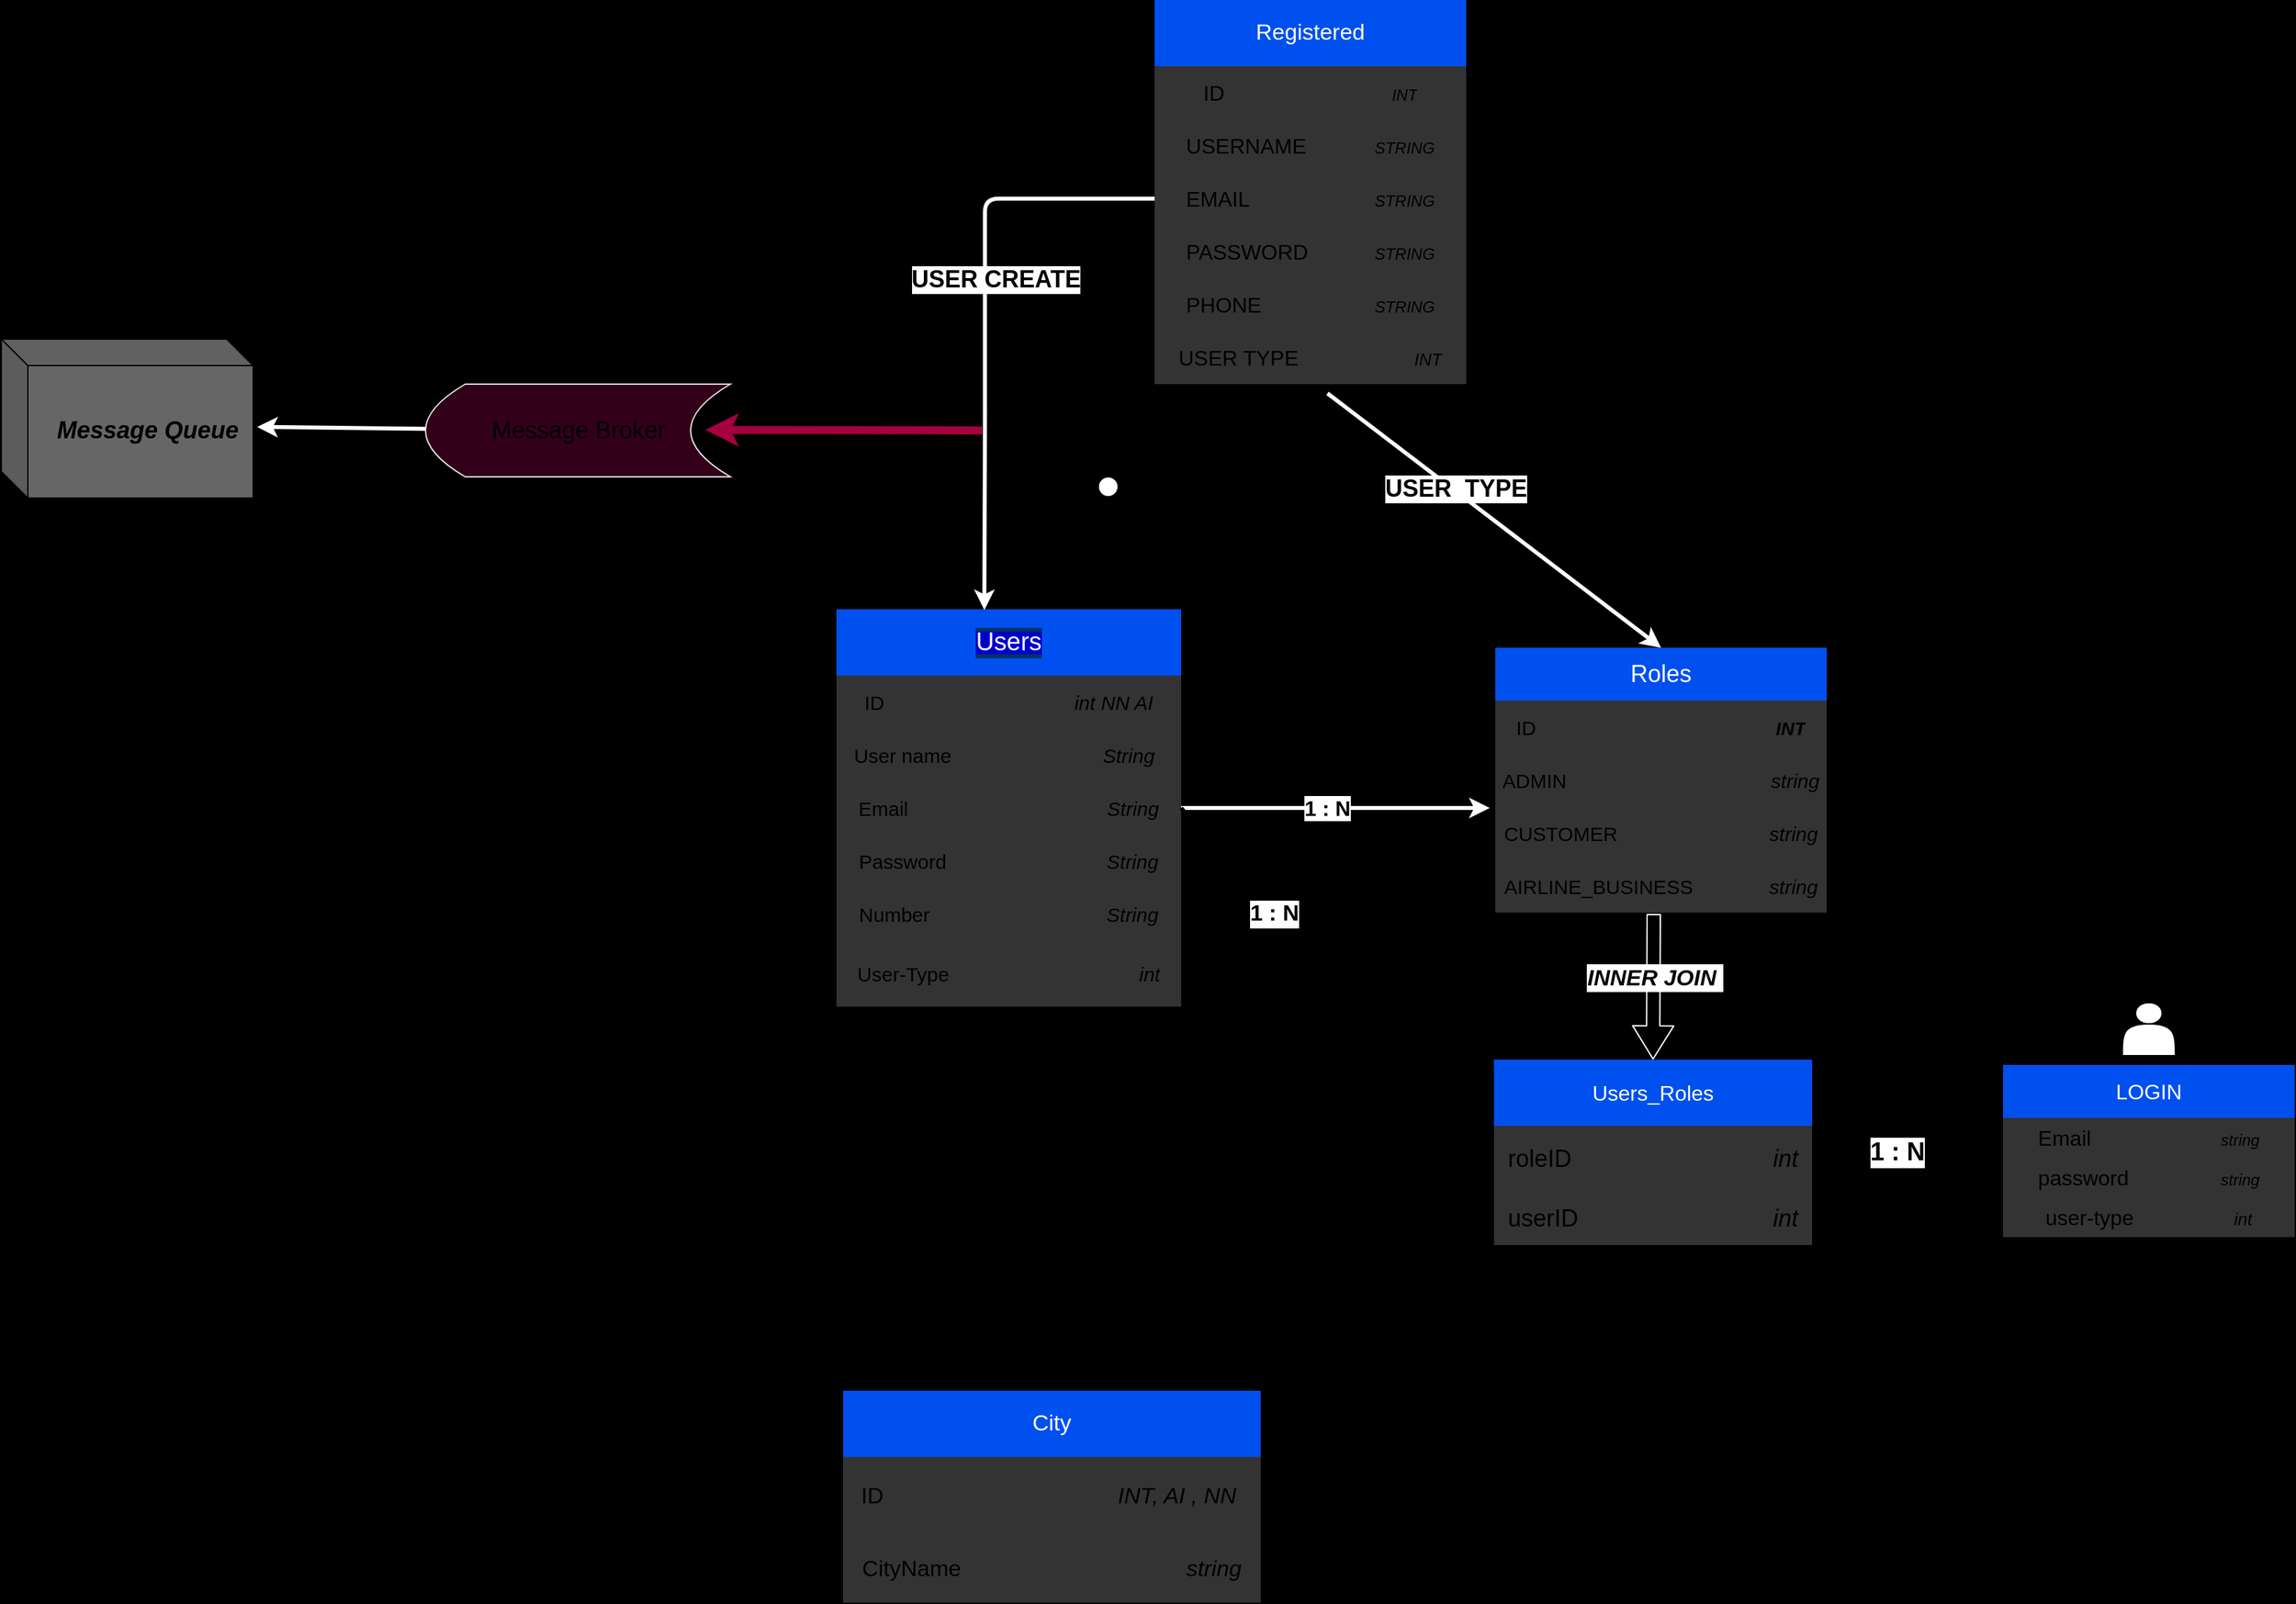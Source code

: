 <mxfile>
    <diagram id="70_ef3hdMhA2QYpEDX0g" name="Page-1">
        <mxGraphModel dx="3993" dy="2156" grid="1" gridSize="10" guides="1" tooltips="1" connect="1" arrows="1" fold="1" page="1" pageScale="1" pageWidth="850" pageHeight="1100" background="#000000" math="0" shadow="0">
            <root>
                <mxCell id="0"/>
                <mxCell id="1" parent="0"/>
                <mxCell id="2" value="&lt;span style=&quot;background-color: rgb(0, 0, 204);&quot;&gt;&lt;font style=&quot;font-size: 19px;&quot;&gt;Users&lt;/font&gt;&lt;/span&gt;" style="swimlane;fontStyle=0;childLayout=stackLayout;horizontal=1;startSize=50;horizontalStack=0;resizeParent=1;resizeParentMax=0;resizeLast=0;collapsible=1;marginBottom=0;whiteSpace=wrap;html=1;noLabel=0;direction=east;portConstraintRotation=0;connectable=1;fixDash=0;backgroundOutline=0;comic=0;swimlaneFillColor=#333333;fontSize=15;align=center;labelBackgroundColor=#003366;fillColor=#0050ef;fontColor=#ffffff;strokeColor=none;" parent="1" vertex="1">
                    <mxGeometry x="-820" y="110" width="260" height="300" as="geometry">
                        <mxRectangle x="-820" y="110" width="90" height="50" as="alternateBounds"/>
                    </mxGeometry>
                </mxCell>
                <mxCell id="3" value="ID&lt;span style=&quot;white-space: pre; font-size: 15px;&quot;&gt;&#9;&lt;/span&gt;&lt;span style=&quot;white-space: pre; font-size: 15px;&quot;&gt;&#9;&lt;span style=&quot;white-space: pre; font-size: 15px;&quot;&gt;&#9;&lt;/span&gt;&lt;span style=&quot;white-space: pre; font-size: 15px;&quot;&gt;&#9;&lt;/span&gt; &lt;/span&gt;&amp;nbsp; &amp;nbsp; &amp;nbsp;&lt;i style=&quot;font-size: 15px;&quot;&gt;&lt;font style=&quot;font-size: 15px;&quot;&gt;int NN AI&lt;/font&gt;&lt;/i&gt;" style="text;strokeColor=none;fillColor=none;align=center;verticalAlign=middle;spacingLeft=4;spacingRight=4;overflow=hidden;points=[[0,0.5],[1,0.5]];portConstraint=eastwest;rotatable=0;whiteSpace=wrap;html=1;noLabel=0;direction=east;portConstraintRotation=0;connectable=1;fixDash=0;backgroundOutline=0;comic=0;swimlaneFillColor=#1A1A1A;fontSize=15;" parent="2" vertex="1">
                    <mxGeometry y="50" width="260" height="40" as="geometry"/>
                </mxCell>
                <mxCell id="4" value="User name&amp;nbsp;&lt;span style=&quot;white-space: pre; font-size: 15px;&quot;&gt;&#9;&lt;/span&gt;&amp;nbsp; &amp;nbsp; &amp;nbsp; &amp;nbsp; &amp;nbsp; &amp;nbsp; &amp;nbsp; &amp;nbsp; &amp;nbsp; &amp;nbsp; &amp;nbsp;&lt;i style=&quot;font-size: 15px;&quot;&gt;String&lt;span style=&quot;white-space: pre; font-size: 15px;&quot;&gt;&#9;&lt;/span&gt;&lt;/i&gt;" style="text;strokeColor=none;fillColor=none;align=center;verticalAlign=middle;spacingLeft=4;spacingRight=4;overflow=hidden;points=[[0,0.5],[1,0.5]];portConstraint=eastwest;rotatable=0;whiteSpace=wrap;html=1;noLabel=0;direction=east;portConstraintRotation=0;connectable=1;fixDash=0;backgroundOutline=0;comic=0;swimlaneFillColor=#1A1A1A;fontSize=15;spacing=5;" parent="2" vertex="1">
                    <mxGeometry y="90" width="260" height="40" as="geometry"/>
                </mxCell>
                <mxCell id="5" value="Email&lt;span style=&quot;white-space: pre; font-size: 15px;&quot;&gt;&#9;&lt;/span&gt;&lt;span style=&quot;white-space: pre; font-size: 15px;&quot;&gt;&#9;&lt;/span&gt;&lt;span style=&quot;white-space: pre; font-size: 15px;&quot;&gt;&#9;&lt;/span&gt;&amp;nbsp; &amp;nbsp; &amp;nbsp; &amp;nbsp; &amp;nbsp; &amp;nbsp; &amp;nbsp;&lt;i style=&quot;font-size: 15px;&quot;&gt;&lt;font style=&quot;font-size: 15px;&quot;&gt;String&lt;/font&gt;&lt;/i&gt;" style="text;strokeColor=none;fillColor=none;align=center;verticalAlign=middle;spacingLeft=4;spacingRight=4;overflow=hidden;points=[[0,0.5],[1,0.5]];portConstraint=eastwest;rotatable=0;whiteSpace=wrap;html=1;noLabel=0;direction=east;portConstraintRotation=0;connectable=1;fixDash=0;backgroundOutline=0;comic=0;swimlaneFillColor=#1A1A1A;fontSize=15;" parent="2" vertex="1">
                    <mxGeometry y="130" width="260" height="40" as="geometry"/>
                </mxCell>
                <mxCell id="9" value="Password&lt;span style=&quot;font-size: 15px;&quot;&gt;&amp;nbsp; &amp;nbsp; &amp;nbsp; &amp;nbsp; &amp;nbsp; &amp;nbsp; &amp;nbsp; &amp;nbsp; &amp;nbsp; &amp;nbsp; &amp;nbsp; &amp;nbsp; &amp;nbsp; &amp;nbsp; &amp;nbsp;&lt;/span&gt;&lt;i style=&quot;font-size: 15px;&quot;&gt;&lt;font style=&quot;font-size: 15px;&quot;&gt;String&lt;/font&gt;&lt;/i&gt;" style="text;strokeColor=none;fillColor=none;align=center;verticalAlign=middle;spacingLeft=4;spacingRight=4;overflow=hidden;points=[[0,0.5],[1,0.5]];portConstraint=eastwest;rotatable=0;whiteSpace=wrap;html=1;noLabel=0;direction=east;portConstraintRotation=0;connectable=1;fixDash=0;backgroundOutline=0;comic=0;swimlaneFillColor=#1A1A1A;fontSize=15;" parent="2" vertex="1">
                    <mxGeometry y="170" width="260" height="40" as="geometry"/>
                </mxCell>
                <mxCell id="8" value="Number&lt;span style=&quot;font-size: 15px;&quot;&gt;&amp;nbsp; &amp;nbsp; &amp;nbsp; &amp;nbsp; &amp;nbsp; &amp;nbsp; &amp;nbsp; &amp;nbsp; &amp;nbsp; &amp;nbsp; &amp;nbsp; &amp;nbsp; &amp;nbsp; &amp;nbsp; &amp;nbsp; &amp;nbsp;&amp;nbsp;&lt;/span&gt;&lt;i style=&quot;font-size: 15px;&quot;&gt;&lt;font style=&quot;font-size: 15px;&quot;&gt;String&lt;/font&gt;&lt;/i&gt;" style="text;strokeColor=none;fillColor=none;align=center;verticalAlign=middle;spacingLeft=4;spacingRight=4;overflow=hidden;points=[[0,0.5],[1,0.5]];portConstraint=eastwest;rotatable=0;whiteSpace=wrap;html=1;noLabel=0;direction=east;portConstraintRotation=0;connectable=1;fixDash=0;backgroundOutline=0;comic=0;swimlaneFillColor=#1A1A1A;fontSize=15;" parent="2" vertex="1">
                    <mxGeometry y="210" width="260" height="40" as="geometry"/>
                </mxCell>
                <mxCell id="7" value="User-Type&lt;span style=&quot;white-space: pre; font-size: 15px;&quot;&gt;&#9;&lt;/span&gt;&amp;nbsp; &amp;nbsp; &amp;nbsp; &amp;nbsp; &amp;nbsp; &amp;nbsp; &amp;nbsp; &amp;nbsp; &amp;nbsp; &amp;nbsp; &amp;nbsp; &amp;nbsp; &amp;nbsp; &amp;nbsp;&lt;i&gt;int&lt;/i&gt;" style="text;strokeColor=none;fillColor=none;align=center;verticalAlign=middle;spacingLeft=4;spacingRight=4;overflow=hidden;points=[[0,0.5],[1,0.5]];portConstraint=eastwest;rotatable=0;whiteSpace=wrap;html=1;noLabel=0;direction=east;portConstraintRotation=0;connectable=1;fixDash=0;backgroundOutline=0;comic=0;swimlaneFillColor=#1A1A1A;fontSize=15;" parent="2" vertex="1">
                    <mxGeometry y="250" width="260" height="50" as="geometry"/>
                </mxCell>
                <mxCell id="12" value="&lt;font style=&quot;font-size: 17px;&quot;&gt;City&lt;/font&gt;" style="swimlane;fontStyle=0;childLayout=stackLayout;horizontal=1;startSize=50;horizontalStack=0;resizeParent=1;resizeParentMax=0;resizeLast=0;collapsible=1;marginBottom=0;whiteSpace=wrap;html=1;labelBackgroundColor=none;comic=0;strokeColor=none;fontSize=17;align=center;fillColor=#0050ef;fontColor=#ffffff;swimlaneFillColor=#333333;" parent="1" vertex="1">
                    <mxGeometry x="-815" y="700" width="315" height="160" as="geometry"/>
                </mxCell>
                <mxCell id="13" value="&lt;div style=&quot;font-size: 17px;&quot;&gt;&lt;span style=&quot;background-color: initial; font-size: 17px;&quot;&gt;ID&lt;/span&gt;&lt;span style=&quot;background-color: initial; white-space: pre; font-size: 17px;&quot;&gt;&#9;&lt;/span&gt;&amp;nbsp;&amp;nbsp;&lt;span style=&quot;background-color: initial; white-space: pre; font-size: 17px;&quot;&gt;&#9;&lt;/span&gt;&lt;span style=&quot;background-color: initial; font-size: 17px;&quot;&gt;&amp;nbsp; &amp;nbsp; &amp;nbsp; &amp;nbsp; &amp;nbsp; &amp;nbsp; &amp;nbsp; &amp;nbsp; &amp;nbsp; &amp;nbsp; &amp;nbsp; &amp;nbsp; &amp;nbsp;&lt;/span&gt;&lt;font style=&quot;background-color: initial; font-size: 17px;&quot;&gt;&lt;i style=&quot;font-size: 17px;&quot;&gt;INT, AI , NN&lt;/i&gt;&lt;/font&gt;&lt;font style=&quot;background-color: initial; font-size: 17px;&quot;&gt;&amp;nbsp;&lt;/font&gt;&lt;/div&gt;" style="text;strokeColor=none;fillColor=none;align=center;verticalAlign=middle;spacingLeft=4;spacingRight=4;overflow=hidden;points=[[0,0.5],[1,0.5]];portConstraint=eastwest;rotatable=0;whiteSpace=wrap;html=1;labelBackgroundColor=none;comic=0;fontSize=17;" parent="12" vertex="1">
                    <mxGeometry y="50" width="315" height="60" as="geometry"/>
                </mxCell>
                <mxCell id="14" value="CityName&amp;nbsp; &amp;nbsp; &amp;nbsp; &amp;nbsp; &amp;nbsp; &amp;nbsp; &amp;nbsp; &amp;nbsp; &amp;nbsp; &amp;nbsp; &amp;nbsp; &amp;nbsp; &amp;nbsp; &amp;nbsp; &amp;nbsp; &amp;nbsp; &amp;nbsp; &amp;nbsp;&amp;nbsp;&lt;i style=&quot;font-size: 17px;&quot;&gt;string&lt;/i&gt;" style="text;strokeColor=none;fillColor=none;align=center;verticalAlign=middle;spacingLeft=4;spacingRight=4;overflow=hidden;points=[[0,0.5],[1,0.5]];portConstraint=eastwest;rotatable=0;whiteSpace=wrap;html=1;labelBackgroundColor=none;comic=0;fontSize=17;" parent="12" vertex="1">
                    <mxGeometry y="110" width="315" height="50" as="geometry"/>
                </mxCell>
                <mxCell id="15" value="&lt;font style=&quot;font-size: 18px;&quot;&gt;Roles&lt;/font&gt;" style="swimlane;fontStyle=0;childLayout=stackLayout;horizontal=1;startSize=40;horizontalStack=0;resizeParent=1;resizeParentMax=0;resizeLast=0;collapsible=1;marginBottom=0;whiteSpace=wrap;html=1;fontSize=15;align=center;fillColor=#0050ef;fontColor=#ffffff;strokeColor=none;swimlaneFillColor=#333333;" parent="1" vertex="1">
                    <mxGeometry x="-323" y="139" width="250" height="200" as="geometry"/>
                </mxCell>
                <mxCell id="52" value="ID&lt;span style=&quot;white-space: pre;&quot;&gt;&#9;&lt;/span&gt;&lt;span style=&quot;white-space: pre;&quot;&gt;&#9;&lt;/span&gt;&lt;span style=&quot;white-space: pre;&quot;&gt;&#9;&lt;/span&gt;&lt;span style=&quot;white-space: pre;&quot;&gt;&#9;&lt;/span&gt;&lt;span style=&quot;white-space: pre;&quot;&gt;&#9;&lt;/span&gt;&amp;nbsp; &amp;nbsp; &amp;nbsp; &amp;nbsp;&lt;b&gt;&lt;i style=&quot;font-size: 14px;&quot;&gt;INT&lt;/i&gt;&lt;/b&gt;" style="text;strokeColor=none;fillColor=none;align=center;verticalAlign=middle;spacingLeft=4;spacingRight=4;overflow=hidden;points=[[0,0.5],[1,0.5]];portConstraint=eastwest;rotatable=0;whiteSpace=wrap;html=1;fontSize=15;" parent="15" vertex="1">
                    <mxGeometry y="40" width="250" height="40" as="geometry"/>
                </mxCell>
                <mxCell id="16" value="ADMIN&amp;nbsp; &amp;nbsp; &amp;nbsp; &amp;nbsp; &amp;nbsp; &amp;nbsp; &amp;nbsp; &amp;nbsp; &amp;nbsp; &amp;nbsp; &amp;nbsp; &amp;nbsp; &amp;nbsp; &amp;nbsp; &amp;nbsp; &amp;nbsp; &amp;nbsp; &amp;nbsp; &amp;nbsp;&lt;i&gt;string&lt;/i&gt;" style="text;strokeColor=none;fillColor=none;align=center;verticalAlign=middle;spacingLeft=4;spacingRight=4;overflow=hidden;points=[[0,0.5],[1,0.5]];portConstraint=eastwest;rotatable=0;whiteSpace=wrap;html=1;fontSize=15;" parent="15" vertex="1">
                    <mxGeometry y="80" width="250" height="40" as="geometry"/>
                </mxCell>
                <mxCell id="17" value="CUSTOMER&lt;span style=&quot;white-space: pre;&quot;&gt;&#9;&lt;/span&gt;&lt;span style=&quot;white-space: pre;&quot;&gt;&#9;&lt;/span&gt;&amp;nbsp; &amp;nbsp; &amp;nbsp; &amp;nbsp; &amp;nbsp; &amp;nbsp; &amp;nbsp; &amp;nbsp; &lt;i&gt;string&lt;/i&gt;" style="text;strokeColor=none;fillColor=none;align=center;verticalAlign=middle;spacingLeft=4;spacingRight=4;overflow=hidden;points=[[0,0.5],[1,0.5]];portConstraint=eastwest;rotatable=0;whiteSpace=wrap;html=1;fontSize=15;" parent="15" vertex="1">
                    <mxGeometry y="120" width="250" height="40" as="geometry"/>
                </mxCell>
                <mxCell id="18" value="AIRLINE_BUSINESS &lt;span style=&quot;white-space: pre;&quot;&gt;&#9;&lt;/span&gt;&lt;span style=&quot;white-space: pre;&quot;&gt;&#9;&lt;/span&gt;&lt;i&gt;string&lt;/i&gt;" style="text;strokeColor=none;fillColor=none;align=center;verticalAlign=middle;spacingLeft=4;spacingRight=4;overflow=hidden;points=[[0,0.5],[1,0.5]];portConstraint=eastwest;rotatable=0;whiteSpace=wrap;html=1;fontSize=15;" parent="15" vertex="1">
                    <mxGeometry y="160" width="250" height="40" as="geometry"/>
                </mxCell>
                <mxCell id="19" value="Users_Roles" style="swimlane;fontStyle=0;childLayout=stackLayout;horizontal=1;startSize=50;horizontalStack=0;resizeParent=1;resizeParentMax=0;resizeLast=0;collapsible=1;marginBottom=0;whiteSpace=wrap;html=1;fontSize=16;fillColor=#0050ef;fontColor=#ffffff;strokeColor=none;align=center;swimlaneFillColor=#333333;" parent="1" vertex="1">
                    <mxGeometry x="-324" y="450" width="240" height="140" as="geometry"/>
                </mxCell>
                <mxCell id="20" value="roleID&lt;span style=&quot;white-space: pre;&quot;&gt;&#9;&lt;/span&gt;&lt;span style=&quot;white-space: pre;&quot;&gt;&#9;&lt;/span&gt;&lt;span style=&quot;white-space: pre;&quot;&gt;&#9;&lt;/span&gt;&lt;span style=&quot;white-space: pre;&quot;&gt;&#9;&lt;/span&gt;&lt;i&gt;int&lt;/i&gt;" style="text;strokeColor=none;fillColor=none;align=center;verticalAlign=middle;spacingLeft=4;spacingRight=4;overflow=hidden;points=[[0,0.5],[1,0.5]];portConstraint=eastwest;rotatable=0;whiteSpace=wrap;html=1;fontSize=18;" parent="19" vertex="1">
                    <mxGeometry y="50" width="240" height="50" as="geometry"/>
                </mxCell>
                <mxCell id="21" value="userID&lt;span style=&quot;white-space: pre;&quot;&gt;&#9;&lt;/span&gt;&lt;span style=&quot;white-space: pre;&quot;&gt;&#9;&lt;/span&gt;&lt;span style=&quot;white-space: pre;&quot;&gt;&#9;&lt;/span&gt;&lt;span style=&quot;white-space: pre;&quot;&gt;&#9;&lt;/span&gt;&lt;i&gt;int&lt;/i&gt;" style="text;strokeColor=none;fillColor=none;align=center;verticalAlign=middle;spacingLeft=4;spacingRight=4;overflow=hidden;points=[[0,0.5],[1,0.5]];portConstraint=eastwest;rotatable=0;whiteSpace=wrap;html=1;fontSize=18;" parent="19" vertex="1">
                    <mxGeometry y="100" width="240" height="40" as="geometry"/>
                </mxCell>
                <mxCell id="23" style="edgeStyle=none;html=1;exitX=1;exitY=0.5;exitDx=0;exitDy=0;entryX=-0.017;entryY=0.025;entryDx=0;entryDy=0;entryPerimeter=0;fontSize=15;fillColor=#0050ef;strokeColor=#FFFFFF;strokeWidth=3;" parent="1" source="5" target="17" edge="1">
                    <mxGeometry relative="1" as="geometry"/>
                </mxCell>
                <mxCell id="46" value="&lt;b&gt;&lt;font style=&quot;font-size: 16px;&quot;&gt;1 : N&lt;/font&gt;&lt;/b&gt;" style="edgeLabel;html=1;align=center;verticalAlign=middle;resizable=0;points=[];fontSize=15;" parent="23" vertex="1" connectable="0">
                    <mxGeometry x="-0.595" y="-1" relative="1" as="geometry">
                        <mxPoint x="63" y="-1" as="offset"/>
                    </mxGeometry>
                </mxCell>
                <mxCell id="28" style="edgeStyle=none;html=1;entryX=0;entryY=0.5;entryDx=0;entryDy=0;fontSize=18;exitX=1;exitY=0.5;exitDx=0;exitDy=0;strokeWidth=3;" parent="1" source="5" target="20" edge="1">
                    <mxGeometry relative="1" as="geometry"/>
                </mxCell>
                <mxCell id="47" value="&lt;b&gt;&lt;font style=&quot;font-size: 17px;&quot;&gt;1 : N&lt;/font&gt;&lt;/b&gt;" style="edgeLabel;html=1;align=center;verticalAlign=middle;resizable=0;points=[];fontSize=16;" parent="28" vertex="1" connectable="0">
                    <mxGeometry x="-0.396" y="-1" relative="1" as="geometry">
                        <mxPoint x="-1" y="-1" as="offset"/>
                    </mxGeometry>
                </mxCell>
                <mxCell id="30" value="" style="edgeStyle=none;orthogonalLoop=1;jettySize=auto;html=1;shape=flexArrow;rounded=1;startSize=8;endSize=8;entryX=0.5;entryY=0;entryDx=0;entryDy=0;exitX=0.478;exitY=1.025;exitDx=0;exitDy=0;exitPerimeter=0;strokeColor=#FFFFFF;" parent="1" source="18" target="19" edge="1">
                    <mxGeometry width="100" relative="1" as="geometry">
                        <mxPoint x="-250" y="330" as="sourcePoint"/>
                        <mxPoint x="-150" y="330" as="targetPoint"/>
                        <Array as="points"/>
                    </mxGeometry>
                </mxCell>
                <mxCell id="50" value="&lt;b&gt;&lt;i&gt;&lt;font style=&quot;font-size: 17px;&quot;&gt;INNER JOIN&amp;nbsp;&lt;/font&gt;&lt;/i&gt;&lt;/b&gt;" style="edgeLabel;html=1;align=center;verticalAlign=middle;resizable=0;points=[];fontSize=18;" parent="30" vertex="1" connectable="0">
                    <mxGeometry x="-0.313" y="2" relative="1" as="geometry">
                        <mxPoint x="-2" y="10" as="offset"/>
                    </mxGeometry>
                </mxCell>
                <mxCell id="31" value="LOGIN" style="swimlane;fontStyle=0;childLayout=stackLayout;horizontal=1;startSize=40;horizontalStack=0;resizeParent=1;resizeParentMax=0;resizeLast=0;collapsible=1;marginBottom=0;whiteSpace=wrap;html=1;fontSize=16;fillColor=#0050ef;fontColor=#ffffff;strokeColor=none;swimlaneFillColor=#333333;align=center;" parent="1" vertex="1">
                    <mxGeometry x="60" y="454" width="220" height="130" as="geometry"/>
                </mxCell>
                <mxCell id="32" value="Email&lt;span style=&quot;white-space: pre;&quot;&gt;&#9;&lt;/span&gt;&lt;span style=&quot;white-space: pre;&quot;&gt;&#9;&lt;/span&gt;&amp;nbsp; &amp;nbsp; &amp;nbsp; &amp;nbsp;&lt;font style=&quot;font-size: 12px;&quot;&gt;&lt;i&gt;string&lt;/i&gt;&lt;/font&gt;" style="text;strokeColor=none;fillColor=none;align=center;verticalAlign=middle;spacingLeft=4;spacingRight=4;overflow=hidden;points=[[0,0.5],[1,0.5]];portConstraint=eastwest;rotatable=0;whiteSpace=wrap;html=1;fontSize=16;" parent="31" vertex="1">
                    <mxGeometry y="40" width="220" height="30" as="geometry"/>
                </mxCell>
                <mxCell id="33" value="password&lt;span style=&quot;white-space: pre;&quot;&gt;&#9;&lt;/span&gt;&lt;span style=&quot;white-space: pre;&quot;&gt;&#9;&lt;/span&gt;&amp;nbsp; &amp;nbsp; &amp;nbsp; &amp;nbsp;&lt;i&gt;&lt;font style=&quot;font-size: 12px;&quot;&gt;string&lt;/font&gt;&lt;/i&gt;" style="text;strokeColor=none;fillColor=none;align=center;verticalAlign=middle;spacingLeft=4;spacingRight=4;overflow=hidden;points=[[0,0.5],[1,0.5]];portConstraint=eastwest;rotatable=0;whiteSpace=wrap;html=1;fontSize=16;" parent="31" vertex="1">
                    <mxGeometry y="70" width="220" height="30" as="geometry"/>
                </mxCell>
                <mxCell id="34" value="user-type&lt;span style=&quot;white-space: pre;&quot;&gt;&#9;&lt;/span&gt;&lt;span style=&quot;white-space: pre;&quot;&gt;&#9;&lt;/span&gt;&lt;span style=&quot;white-space: pre;&quot;&gt;&#9;&lt;/span&gt;&lt;i&gt;&lt;font style=&quot;font-size: 13px;&quot;&gt;int&lt;/font&gt;&lt;/i&gt;" style="text;strokeColor=none;fillColor=none;align=center;verticalAlign=middle;spacingLeft=4;spacingRight=4;overflow=hidden;points=[[0,0.5],[1,0.5]];portConstraint=eastwest;rotatable=0;whiteSpace=wrap;html=1;fontSize=16;" parent="31" vertex="1">
                    <mxGeometry y="100" width="220" height="30" as="geometry"/>
                </mxCell>
                <mxCell id="35" style="edgeStyle=none;html=1;entryX=-0.009;entryY=0.886;entryDx=0;entryDy=0;entryPerimeter=0;fontSize=12;strokeWidth=3;" parent="1" target="32" edge="1">
                    <mxGeometry relative="1" as="geometry">
                        <mxPoint x="-80" y="521" as="sourcePoint"/>
                    </mxGeometry>
                </mxCell>
                <mxCell id="51" value="&lt;b&gt;&lt;font style=&quot;font-size: 19px;&quot;&gt;1 : N&lt;/font&gt;&lt;/b&gt;" style="edgeLabel;html=1;align=center;verticalAlign=middle;resizable=0;points=[];fontSize=18;" parent="35" vertex="1" connectable="0">
                    <mxGeometry x="-0.33" relative="1" as="geometry">
                        <mxPoint x="14" y="-1" as="offset"/>
                    </mxGeometry>
                </mxCell>
                <mxCell id="37" value="&lt;font style=&quot;font-size: 17px;&quot;&gt;Registered&lt;/font&gt;" style="swimlane;fontStyle=0;childLayout=stackLayout;horizontal=1;startSize=50;horizontalStack=0;resizeParent=1;resizeParentMax=0;resizeLast=0;collapsible=1;marginBottom=0;whiteSpace=wrap;html=1;fontSize=16;fillColor=#0050ef;fontColor=#ffffff;strokeColor=none;swimlaneFillColor=#333333;align=center;" parent="1" vertex="1">
                    <mxGeometry x="-580" y="-350" width="235" height="290" as="geometry">
                        <mxRectangle x="-815" y="-180" width="120" height="30" as="alternateBounds"/>
                    </mxGeometry>
                </mxCell>
                <mxCell id="38" value="&lt;div style=&quot;&quot;&gt;&lt;span style=&quot;background-color: initial;&quot;&gt;ID&lt;/span&gt;&lt;span style=&quot;background-color: initial; white-space: pre;&quot;&gt;&#9;&lt;/span&gt;&lt;span style=&quot;background-color: initial; white-space: pre;&quot;&gt;&#9;&lt;/span&gt;&lt;span style=&quot;background-color: initial; white-space: pre;&quot;&gt;&#9;&lt;/span&gt;&lt;span style=&quot;background-color: initial; white-space: pre;&quot;&gt;&#9;&lt;/span&gt;&lt;i style=&quot;background-color: initial;&quot;&gt;&lt;font style=&quot;font-size: 12px;&quot;&gt;INT&lt;/font&gt;&lt;/i&gt;&lt;/div&gt;" style="text;strokeColor=none;fillColor=none;align=center;verticalAlign=middle;spacingLeft=4;spacingRight=4;overflow=hidden;points=[[0,0.5],[1,0.5]];portConstraint=eastwest;rotatable=0;whiteSpace=wrap;html=1;fontSize=16;" parent="37" vertex="1">
                    <mxGeometry y="50" width="235" height="40" as="geometry"/>
                </mxCell>
                <mxCell id="39" value="USERNAME&lt;span style=&quot;white-space: pre;&quot;&gt;&#9;&lt;/span&gt;&lt;span style=&quot;white-space: pre;&quot;&gt;&#9;&lt;/span&gt;&lt;i&gt;&lt;font style=&quot;font-size: 12px;&quot;&gt;STRING&lt;/font&gt;&lt;/i&gt;" style="text;strokeColor=none;fillColor=none;align=center;verticalAlign=middle;spacingLeft=4;spacingRight=4;overflow=hidden;points=[[0,0.5],[1,0.5]];portConstraint=eastwest;rotatable=0;whiteSpace=wrap;html=1;fontSize=16;" parent="37" vertex="1">
                    <mxGeometry y="90" width="235" height="40" as="geometry"/>
                </mxCell>
                <mxCell id="40" value="EMAIL&lt;span style=&quot;white-space: pre;&quot;&gt;&#9;&lt;/span&gt;&lt;span style=&quot;white-space: pre;&quot;&gt;&#9;&lt;/span&gt;&lt;span style=&quot;white-space: pre;&quot;&gt;&#9;&lt;/span&gt;&lt;i&gt;&lt;font style=&quot;font-size: 12px;&quot;&gt;STRING&lt;/font&gt;&lt;/i&gt;" style="text;strokeColor=none;fillColor=none;align=center;verticalAlign=middle;spacingLeft=4;spacingRight=4;overflow=hidden;points=[[0,0.5],[1,0.5]];portConstraint=eastwest;rotatable=0;whiteSpace=wrap;html=1;fontSize=16;" parent="37" vertex="1">
                    <mxGeometry y="130" width="235" height="40" as="geometry"/>
                </mxCell>
                <mxCell id="42" value="PASSWORD&lt;span style=&quot;white-space: pre;&quot;&gt;&#9;&lt;/span&gt;&lt;span style=&quot;white-space: pre;&quot;&gt;&#9;&lt;/span&gt;&lt;i&gt;&lt;font style=&quot;font-size: 12px;&quot;&gt;STRING&lt;/font&gt;&lt;/i&gt;" style="text;strokeColor=none;fillColor=none;align=center;verticalAlign=middle;spacingLeft=4;spacingRight=4;overflow=hidden;points=[[0,0.5],[1,0.5]];portConstraint=eastwest;rotatable=0;whiteSpace=wrap;html=1;fontSize=16;" parent="37" vertex="1">
                    <mxGeometry y="170" width="235" height="40" as="geometry"/>
                </mxCell>
                <mxCell id="41" value="PHONE&lt;span style=&quot;white-space: pre;&quot;&gt;&#9;&lt;/span&gt;&lt;span style=&quot;white-space: pre;&quot;&gt;&#9;&lt;/span&gt;&lt;span style=&quot;white-space: pre;&quot;&gt;&#9;&lt;/span&gt;&lt;i&gt;&lt;font style=&quot;font-size: 12px;&quot;&gt;STRING&lt;/font&gt;&lt;/i&gt;" style="text;strokeColor=none;fillColor=none;align=center;verticalAlign=middle;spacingLeft=4;spacingRight=4;overflow=hidden;points=[[0,0.5],[1,0.5]];portConstraint=eastwest;rotatable=0;whiteSpace=wrap;html=1;fontSize=16;" parent="37" vertex="1">
                    <mxGeometry y="210" width="235" height="40" as="geometry"/>
                </mxCell>
                <mxCell id="53" value="USER TYPE&amp;nbsp;&lt;span style=&quot;white-space: pre;&quot;&gt;&#9;&lt;/span&gt;&lt;span style=&quot;white-space: pre;&quot;&gt;&#9;&lt;/span&gt;&lt;span style=&quot;white-space: pre;&quot;&gt;&#9;&lt;/span&gt;&lt;i&gt;&lt;font style=&quot;font-size: 13px;&quot;&gt;INT&lt;/font&gt;&lt;/i&gt;" style="text;strokeColor=none;fillColor=none;align=center;verticalAlign=middle;spacingLeft=4;spacingRight=4;overflow=hidden;points=[[0,0.5],[1,0.5]];portConstraint=eastwest;rotatable=0;whiteSpace=wrap;html=1;fontSize=16;" parent="37" vertex="1">
                    <mxGeometry y="250" width="235" height="40" as="geometry"/>
                </mxCell>
                <mxCell id="43" style="edgeStyle=none;html=1;entryX=0.5;entryY=0;entryDx=0;entryDy=0;fontSize=12;exitX=0.555;exitY=1.175;exitDx=0;exitDy=0;exitPerimeter=0;strokeWidth=3;strokeColor=#FFFFFF;" parent="1" source="53" target="15" edge="1">
                    <mxGeometry relative="1" as="geometry">
                        <mxPoint x="-410" y="80" as="sourcePoint"/>
                    </mxGeometry>
                </mxCell>
                <mxCell id="45" value="&lt;div style=&quot;text-align: justify;&quot;&gt;&lt;b&gt;&lt;font style=&quot;font-size: 18px;&quot;&gt;USER&amp;nbsp; TYPE&lt;/font&gt;&lt;/b&gt;&lt;/div&gt;" style="edgeLabel;html=1;align=center;verticalAlign=middle;resizable=0;points=[];fontSize=15;" parent="43" vertex="1" connectable="0">
                    <mxGeometry x="-0.594" relative="1" as="geometry">
                        <mxPoint x="45" y="33" as="offset"/>
                    </mxGeometry>
                </mxCell>
                <mxCell id="48" style="edgeStyle=none;html=1;exitX=0;exitY=0.5;exitDx=0;exitDy=0;entryX=0.429;entryY=0.002;entryDx=0;entryDy=0;entryPerimeter=0;fontSize=17;strokeWidth=3;strokeColor=#FFFFFF;" parent="1" source="40" target="2" edge="1">
                    <mxGeometry relative="1" as="geometry">
                        <Array as="points">
                            <mxPoint x="-708" y="-200"/>
                            <mxPoint x="-708" y="-30"/>
                        </Array>
                    </mxGeometry>
                </mxCell>
                <mxCell id="49" value="&lt;b&gt;&lt;font style=&quot;font-size: 18px;&quot;&gt;USER CREATE&lt;/font&gt;&lt;/b&gt;" style="edgeLabel;html=1;align=center;verticalAlign=middle;resizable=0;points=[];fontSize=17;" parent="48" vertex="1" connectable="0">
                    <mxGeometry x="0.049" y="1" relative="1" as="geometry">
                        <mxPoint x="7" y="-41" as="offset"/>
                    </mxGeometry>
                </mxCell>
                <mxCell id="55" value="" style="edgeStyle=none;html=1;fontSize=18;entryX=0.462;entryY=0;entryDx=0;entryDy=0;entryPerimeter=0;" parent="1" source="54" target="2" edge="1">
                    <mxGeometry relative="1" as="geometry"/>
                </mxCell>
                <mxCell id="54" value="User" style="shape=umlActor;verticalLabelPosition=bottom;verticalAlign=top;html=1;outlineConnect=0;fontSize=21;labelBorderColor=default;fontStyle=1" parent="1" vertex="1">
                    <mxGeometry x="-630" y="10" width="30" height="60" as="geometry"/>
                </mxCell>
                <mxCell id="57" value="" style="shape=actor;whiteSpace=wrap;html=1;labelBorderColor=default;fontSize=21;fontStyle=1" parent="1" vertex="1">
                    <mxGeometry x="150" y="407" width="40" height="40" as="geometry"/>
                </mxCell>
                <mxCell id="64" style="edgeStyle=none;html=1;entryX=1.019;entryY=0.433;entryDx=0;entryDy=0;entryPerimeter=0;strokeColor=#FFFFFF;strokeWidth=3;fontSize=18;" parent="1" source="58" target="63" edge="1">
                    <mxGeometry relative="1" as="geometry"/>
                </mxCell>
                <mxCell id="58" value="" style="shape=dataStorage;whiteSpace=wrap;html=1;fixedSize=1;labelBorderColor=default;fontSize=21;strokeColor=#E6E6E6;fillColor=#33001A;size=30;fontColor=#ffffff;" parent="1" vertex="1">
                    <mxGeometry x="-1130" y="-60" width="230" height="70" as="geometry"/>
                </mxCell>
                <mxCell id="59" value="" style="endArrow=classic;html=1;fontSize=17;entryX=0.918;entryY=0.494;entryDx=0;entryDy=0;entryPerimeter=0;fillColor=#d80073;strokeColor=#A50040;strokeWidth=6;" parent="1" target="58" edge="1">
                    <mxGeometry width="50" height="50" relative="1" as="geometry">
                        <mxPoint x="-710" y="-25" as="sourcePoint"/>
                        <mxPoint x="-600" y="-90" as="targetPoint"/>
                    </mxGeometry>
                </mxCell>
                <mxCell id="60" value="&lt;font style=&quot;font-size: 20px;&quot;&gt;RABBITMQ&lt;/font&gt;" style="text;html=1;align=center;verticalAlign=middle;resizable=0;points=[];autosize=1;strokeColor=none;fillColor=none;fontSize=17;" parent="1" vertex="1">
                    <mxGeometry x="-1080" y="-100" width="130" height="40" as="geometry"/>
                </mxCell>
                <mxCell id="62" value="" style="shape=cube;whiteSpace=wrap;html=1;boundedLbl=1;backgroundOutline=1;darkOpacity=0.05;darkOpacity2=0.1;labelBorderColor=default;strokeColor=default;fontSize=20;fillColor=#666666;" parent="1" vertex="1">
                    <mxGeometry x="-1450" y="-94" width="190" height="120" as="geometry"/>
                </mxCell>
                <mxCell id="63" value="&lt;b&gt;&lt;i&gt;&lt;font style=&quot;font-size: 18px;&quot;&gt;Message Queue&lt;/font&gt;&lt;/i&gt;&lt;/b&gt;" style="text;html=1;align=center;verticalAlign=middle;resizable=0;points=[];autosize=1;strokeColor=none;fillColor=none;fontSize=17;" parent="1" vertex="1">
                    <mxGeometry x="-1420" y="-45" width="160" height="40" as="geometry"/>
                </mxCell>
                <mxCell id="66" value="Message Broker" style="text;html=1;align=center;verticalAlign=middle;resizable=0;points=[];autosize=1;strokeColor=none;fillColor=none;fontSize=18;" parent="1" vertex="1">
                    <mxGeometry x="-1090" y="-45" width="150" height="40" as="geometry"/>
                </mxCell>
            </root>
        </mxGraphModel>
    </diagram>
</mxfile>